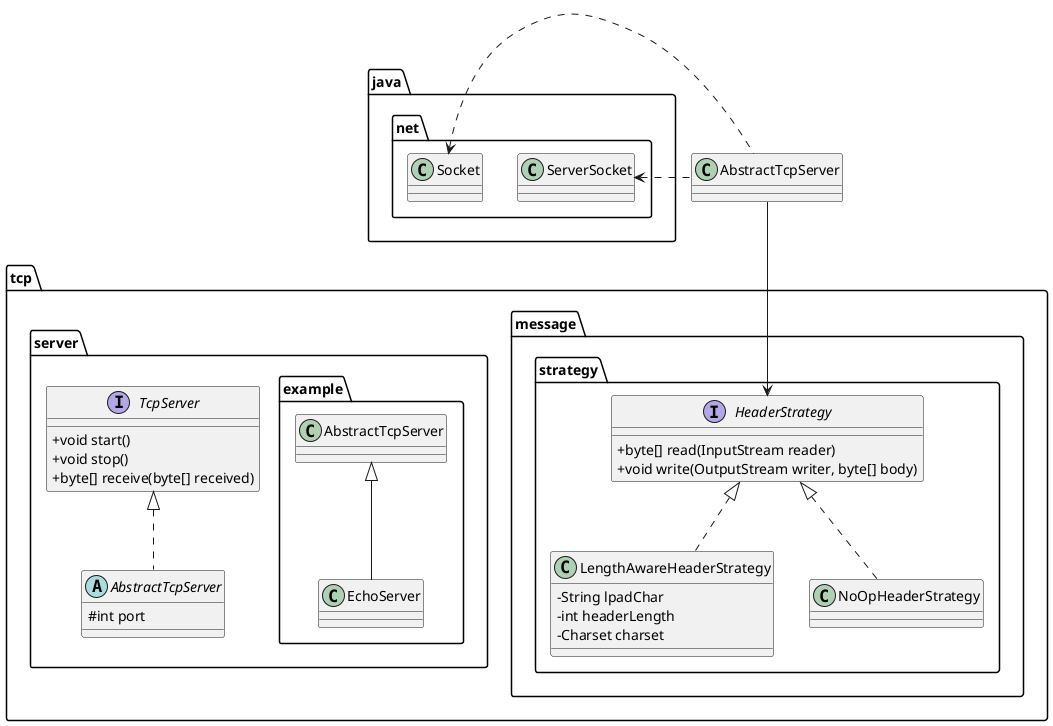 @startuml

skinparam ClassAttributeIconSize 0

package tcp {
  package message {
    package strategy {
      interface HeaderStrategy {
        + byte[] read(InputStream reader)
        + void write(OutputStream writer, byte[] body)
      }

      class LengthAwareHeaderStrategy implements HeaderStrategy {
        - String lpadChar
        - int headerLength
        - Charset charset
      }

      class NoOpHeaderStrategy implements HeaderStrategy
    }
  }

  package server {
    interface TcpServer {
      + void start()
      + void stop()
      + byte[] receive(byte[] received)
    }

    abstract class AbstractTcpServer implements TcpServer {
      # int port
    }

    package example {
      class EchoServer extends AbstractTcpServer {}
    }
  }
}

package java.net {
  class ServerSocket
  class Socket
}

AbstractTcpServer .left.> ServerSocket
AbstractTcpServer .left.> Socket
AbstractTcpServer --> HeaderStrategy

@enduml
